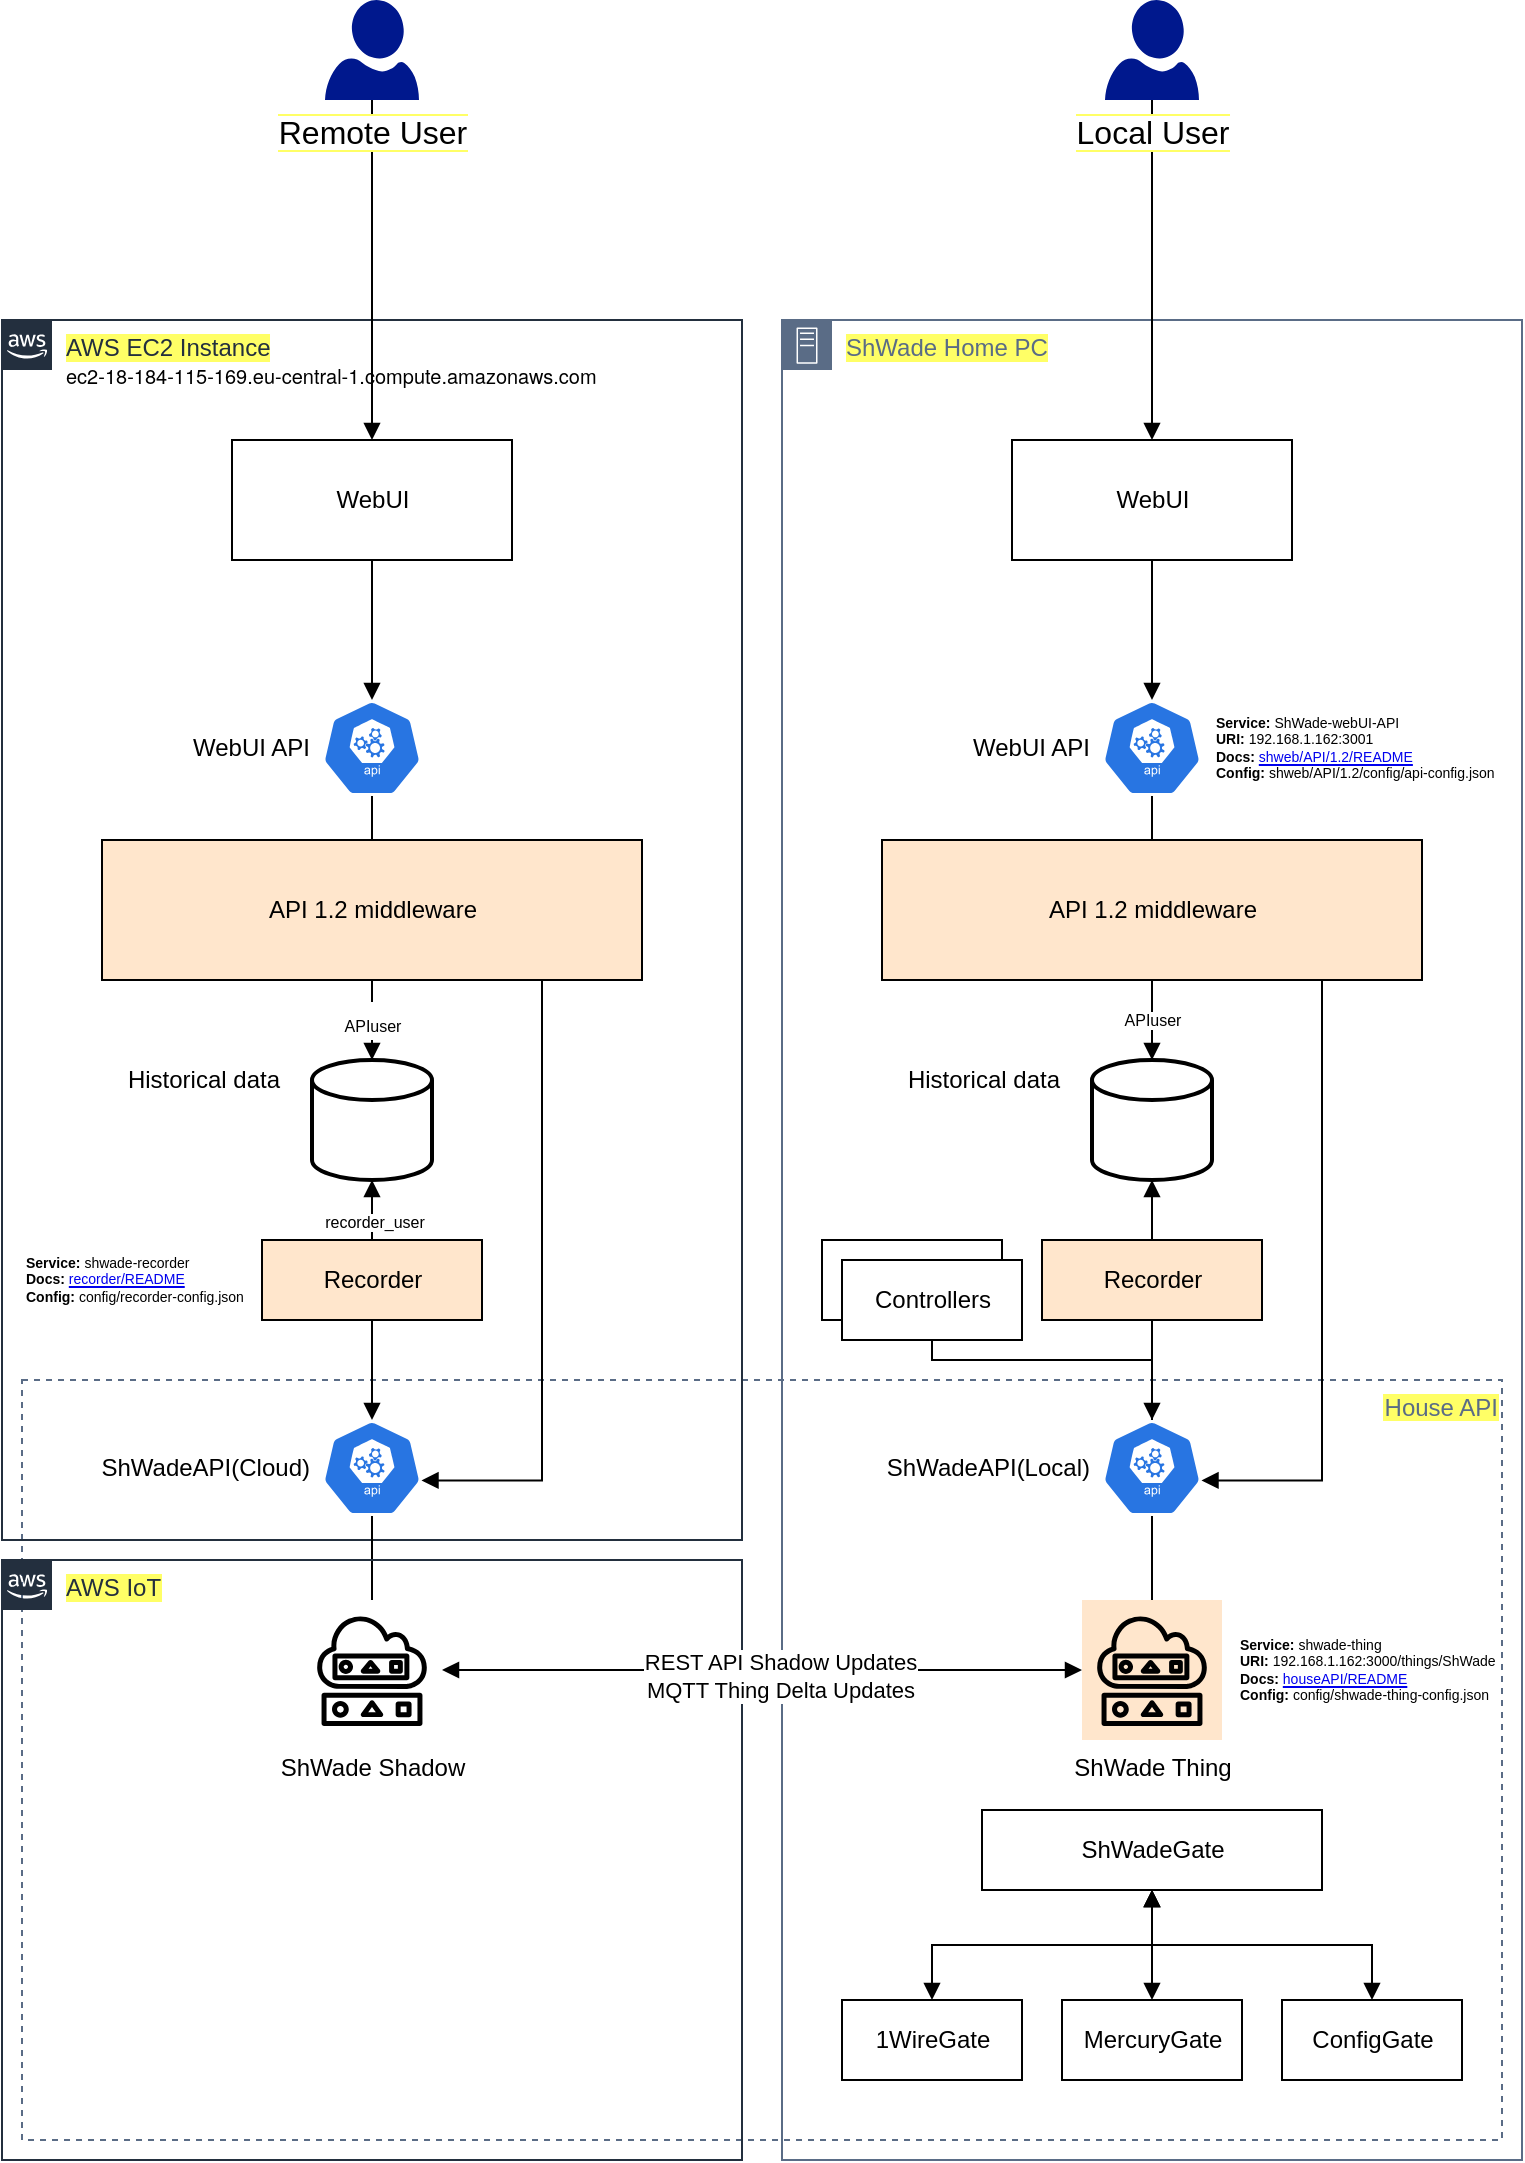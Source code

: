 <mxfile version="14.1.1" type="github">
  <diagram id="tRFMU8ikQU5egtYRDpaq" name="Page-2">
    <mxGraphModel dx="946" dy="617" grid="1" gridSize="10" guides="1" tooltips="1" connect="1" arrows="1" fold="1" page="1" pageScale="1" pageWidth="827" pageHeight="1169" math="0" shadow="0">
      <root>
        <mxCell id="mEVoEUZ3S1xTIFTmwvnm-0" />
        <mxCell id="mEVoEUZ3S1xTIFTmwvnm-1" parent="mEVoEUZ3S1xTIFTmwvnm-0" />
        <mxCell id="mEVoEUZ3S1xTIFTmwvnm-40" value="House API" style="fillColor=none;strokeColor=#5A6C86;dashed=1;verticalAlign=top;fontStyle=0;fontColor=#5A6C86;labelBackgroundColor=#FFFF66;align=right;" parent="mEVoEUZ3S1xTIFTmwvnm-1" vertex="1">
          <mxGeometry x="50" y="730" width="740" height="380" as="geometry" />
        </mxCell>
        <mxCell id="mEVoEUZ3S1xTIFTmwvnm-36" value="ShWade Home PC" style="points=[[0,0],[0.25,0],[0.5,0],[0.75,0],[1,0],[1,0.25],[1,0.5],[1,0.75],[1,1],[0.75,1],[0.5,1],[0.25,1],[0,1],[0,0.75],[0,0.5],[0,0.25]];outlineConnect=0;gradientColor=none;html=1;whiteSpace=wrap;fontSize=12;fontStyle=0;shape=mxgraph.aws4.group;grIcon=mxgraph.aws4.group_on_premise;strokeColor=#5A6C86;fillColor=none;verticalAlign=top;align=left;spacingLeft=30;fontColor=#5A6C86;dashed=0;labelBackgroundColor=#FFFF66;" parent="mEVoEUZ3S1xTIFTmwvnm-1" vertex="1">
          <mxGeometry x="430" y="200" width="370" height="920" as="geometry" />
        </mxCell>
        <mxCell id="mEVoEUZ3S1xTIFTmwvnm-33" value="AWS EC2 Instance" style="points=[[0,0],[0.25,0],[0.5,0],[0.75,0],[1,0],[1,0.25],[1,0.5],[1,0.75],[1,1],[0.75,1],[0.5,1],[0.25,1],[0,1],[0,0.75],[0,0.5],[0,0.25]];outlineConnect=0;gradientColor=none;html=1;whiteSpace=wrap;fontSize=12;fontStyle=0;shape=mxgraph.aws4.group;grIcon=mxgraph.aws4.group_aws_cloud_alt;strokeColor=#232F3E;fillColor=none;verticalAlign=top;align=left;spacingLeft=30;fontColor=#232F3E;dashed=0;labelBackgroundColor=#FFFF66;" parent="mEVoEUZ3S1xTIFTmwvnm-1" vertex="1">
          <mxGeometry x="40" y="200" width="370" height="610" as="geometry" />
        </mxCell>
        <mxCell id="mEVoEUZ3S1xTIFTmwvnm-4" value="ShWade Shadow" style="outlineConnect=0;dashed=0;verticalLabelPosition=bottom;verticalAlign=top;align=center;html=1;fontSize=12;fontStyle=0;aspect=fixed;shape=mxgraph.aws4.resourceIcon;resIcon=mxgraph.aws4.shadow;" parent="mEVoEUZ3S1xTIFTmwvnm-1" vertex="1">
          <mxGeometry x="190" y="840" width="70" height="70" as="geometry" />
        </mxCell>
        <mxCell id="mEVoEUZ3S1xTIFTmwvnm-7" value="ShWade Thing" style="outlineConnect=0;dashed=0;verticalLabelPosition=bottom;verticalAlign=top;align=center;html=1;fontSize=12;fontStyle=0;aspect=fixed;shape=mxgraph.aws4.resourceIcon;resIcon=mxgraph.aws4.shadow;fillColor=#ffe6cc;" parent="mEVoEUZ3S1xTIFTmwvnm-1" vertex="1">
          <mxGeometry x="580" y="840" width="70" height="70" as="geometry" />
        </mxCell>
        <mxCell id="mEVoEUZ3S1xTIFTmwvnm-13" value="" style="edgeStyle=orthogonalEdgeStyle;rounded=0;orthogonalLoop=1;jettySize=auto;html=1;startArrow=none;startFill=0;endArrow=none;endFill=0;" parent="mEVoEUZ3S1xTIFTmwvnm-1" source="mEVoEUZ3S1xTIFTmwvnm-12" target="mEVoEUZ3S1xTIFTmwvnm-4" edge="1">
          <mxGeometry relative="1" as="geometry" />
        </mxCell>
        <mxCell id="mEVoEUZ3S1xTIFTmwvnm-12" value="" style="html=1;dashed=0;whitespace=wrap;fillColor=#2875E2;strokeColor=#ffffff;points=[[0.005,0.63,0],[0.1,0.2,0],[0.9,0.2,0],[0.5,0,0],[0.995,0.63,0],[0.72,0.99,0],[0.5,1,0],[0.28,0.99,0]];shape=mxgraph.kubernetes.icon;prIcon=api;align=right;" parent="mEVoEUZ3S1xTIFTmwvnm-1" vertex="1">
          <mxGeometry x="200" y="750" width="50" height="48" as="geometry" />
        </mxCell>
        <mxCell id="mEVoEUZ3S1xTIFTmwvnm-15" value="" style="edgeStyle=orthogonalEdgeStyle;rounded=0;orthogonalLoop=1;jettySize=auto;html=1;startArrow=none;startFill=0;endArrow=none;endFill=0;" parent="mEVoEUZ3S1xTIFTmwvnm-1" source="mEVoEUZ3S1xTIFTmwvnm-14" target="mEVoEUZ3S1xTIFTmwvnm-7" edge="1">
          <mxGeometry relative="1" as="geometry" />
        </mxCell>
        <mxCell id="mEVoEUZ3S1xTIFTmwvnm-14" value="" style="html=1;dashed=0;whitespace=wrap;fillColor=#2875E2;strokeColor=#ffffff;points=[[0.005,0.63,0],[0.1,0.2,0],[0.9,0.2,0],[0.5,0,0],[0.995,0.63,0],[0.72,0.99,0],[0.5,1,0],[0.28,0.99,0]];shape=mxgraph.kubernetes.icon;prIcon=api" parent="mEVoEUZ3S1xTIFTmwvnm-1" vertex="1">
          <mxGeometry x="590" y="750" width="50" height="48" as="geometry" />
        </mxCell>
        <mxCell id="mEVoEUZ3S1xTIFTmwvnm-17" value="ShWadeAPI(Cloud)" style="text;html=1;align=right;verticalAlign=middle;resizable=0;points=[];autosize=1;" parent="mEVoEUZ3S1xTIFTmwvnm-1" vertex="1">
          <mxGeometry x="75" y="764" width="120" height="20" as="geometry" />
        </mxCell>
        <mxCell id="mEVoEUZ3S1xTIFTmwvnm-18" value="ShWadeAPI(Local)" style="text;html=1;align=right;verticalAlign=middle;resizable=0;points=[];autosize=1;" parent="mEVoEUZ3S1xTIFTmwvnm-1" vertex="1">
          <mxGeometry x="465" y="764" width="120" height="20" as="geometry" />
        </mxCell>
        <mxCell id="mEVoEUZ3S1xTIFTmwvnm-24" value="" style="edgeStyle=orthogonalEdgeStyle;rounded=0;orthogonalLoop=1;jettySize=auto;html=1;startArrow=block;startFill=1;endArrow=block;endFill=1;" parent="mEVoEUZ3S1xTIFTmwvnm-1" source="mEVoEUZ3S1xTIFTmwvnm-19" target="mEVoEUZ3S1xTIFTmwvnm-23" edge="1">
          <mxGeometry relative="1" as="geometry" />
        </mxCell>
        <mxCell id="mEVoEUZ3S1xTIFTmwvnm-19" value="ShWadeGate" style="html=1;align=center;" parent="mEVoEUZ3S1xTIFTmwvnm-1" vertex="1">
          <mxGeometry x="530" y="945" width="170" height="40" as="geometry" />
        </mxCell>
        <mxCell id="mEVoEUZ3S1xTIFTmwvnm-23" value="1WireGate" style="html=1;align=center;" parent="mEVoEUZ3S1xTIFTmwvnm-1" vertex="1">
          <mxGeometry x="460" y="1040" width="90" height="40" as="geometry" />
        </mxCell>
        <mxCell id="mEVoEUZ3S1xTIFTmwvnm-29" value="" style="edgeStyle=orthogonalEdgeStyle;rounded=0;orthogonalLoop=1;jettySize=auto;html=1;startArrow=block;startFill=1;endArrow=block;endFill=1;" parent="mEVoEUZ3S1xTIFTmwvnm-1" source="mEVoEUZ3S1xTIFTmwvnm-25" target="mEVoEUZ3S1xTIFTmwvnm-19" edge="1">
          <mxGeometry relative="1" as="geometry" />
        </mxCell>
        <mxCell id="mEVoEUZ3S1xTIFTmwvnm-25" value="MercuryGate" style="html=1;align=center;" parent="mEVoEUZ3S1xTIFTmwvnm-1" vertex="1">
          <mxGeometry x="570" y="1040" width="90" height="40" as="geometry" />
        </mxCell>
        <mxCell id="mEVoEUZ3S1xTIFTmwvnm-31" style="edgeStyle=orthogonalEdgeStyle;rounded=0;orthogonalLoop=1;jettySize=auto;html=1;startArrow=block;startFill=1;endArrow=block;endFill=1;" parent="mEVoEUZ3S1xTIFTmwvnm-1" source="mEVoEUZ3S1xTIFTmwvnm-27" target="mEVoEUZ3S1xTIFTmwvnm-19" edge="1">
          <mxGeometry relative="1" as="geometry" />
        </mxCell>
        <mxCell id="mEVoEUZ3S1xTIFTmwvnm-27" value="ConfigGate" style="html=1;align=center;" parent="mEVoEUZ3S1xTIFTmwvnm-1" vertex="1">
          <mxGeometry x="680" y="1040" width="90" height="40" as="geometry" />
        </mxCell>
        <mxCell id="mEVoEUZ3S1xTIFTmwvnm-46" value="" style="edgeStyle=orthogonalEdgeStyle;rounded=0;orthogonalLoop=1;jettySize=auto;html=1;startArrow=none;startFill=0;endArrow=block;endFill=1;fontSize=16;entryX=0.5;entryY=0;entryDx=0;entryDy=0;entryPerimeter=0;" parent="mEVoEUZ3S1xTIFTmwvnm-1" source="mEVoEUZ3S1xTIFTmwvnm-41" target="mEVoEUZ3S1xTIFTmwvnm-14" edge="1">
          <mxGeometry relative="1" as="geometry" />
        </mxCell>
        <mxCell id="mEVoEUZ3S1xTIFTmwvnm-41" value="Recorder" style="html=1;align=center;fillColor=#ffe6cc;" parent="mEVoEUZ3S1xTIFTmwvnm-1" vertex="1">
          <mxGeometry x="560" y="660" width="110" height="40" as="geometry" />
        </mxCell>
        <mxCell id="mEVoEUZ3S1xTIFTmwvnm-45" value="" style="shape=image;html=1;verticalAlign=top;verticalLabelPosition=bottom;labelBackgroundColor=#ffffff;imageAspect=0;aspect=fixed;image=https://cdn2.iconfinder.com/data/icons/woothemes/PNG/arrow_cycle.png;fontSize=16;align=right;" parent="mEVoEUZ3S1xTIFTmwvnm-1" vertex="1">
          <mxGeometry x="563" y="662" width="18" height="18" as="geometry" />
        </mxCell>
        <mxCell id="mEVoEUZ3S1xTIFTmwvnm-48" style="edgeStyle=orthogonalEdgeStyle;rounded=0;orthogonalLoop=1;jettySize=auto;html=1;entryX=0.5;entryY=0;entryDx=0;entryDy=0;startArrow=block;startFill=1;endArrow=none;endFill=0;fontSize=16;" parent="mEVoEUZ3S1xTIFTmwvnm-1" source="mEVoEUZ3S1xTIFTmwvnm-47" target="mEVoEUZ3S1xTIFTmwvnm-41" edge="1">
          <mxGeometry relative="1" as="geometry" />
        </mxCell>
        <mxCell id="mEVoEUZ3S1xTIFTmwvnm-47" value="" style="strokeWidth=2;html=1;shape=mxgraph.flowchart.database;whiteSpace=wrap;labelBackgroundColor=#FFFF66;fontSize=16;align=right;" parent="mEVoEUZ3S1xTIFTmwvnm-1" vertex="1">
          <mxGeometry x="585" y="570" width="60" height="60" as="geometry" />
        </mxCell>
        <mxCell id="mEVoEUZ3S1xTIFTmwvnm-49" value="Controllers" style="html=1;align=center;" parent="mEVoEUZ3S1xTIFTmwvnm-1" vertex="1">
          <mxGeometry x="450" y="660" width="90" height="40" as="geometry" />
        </mxCell>
        <mxCell id="mEVoEUZ3S1xTIFTmwvnm-61" style="edgeStyle=orthogonalEdgeStyle;rounded=0;orthogonalLoop=1;jettySize=auto;html=1;exitX=0.5;exitY=1;exitDx=0;exitDy=0;entryX=0.5;entryY=0;entryDx=0;entryDy=0;entryPerimeter=0;startArrow=none;startFill=0;endArrow=none;endFill=0;fontSize=16;" parent="mEVoEUZ3S1xTIFTmwvnm-1" source="mEVoEUZ3S1xTIFTmwvnm-50" target="mEVoEUZ3S1xTIFTmwvnm-14" edge="1">
          <mxGeometry relative="1" as="geometry">
            <Array as="points">
              <mxPoint x="505" y="720" />
              <mxPoint x="615" y="720" />
            </Array>
          </mxGeometry>
        </mxCell>
        <mxCell id="mEVoEUZ3S1xTIFTmwvnm-50" value="Controllers" style="html=1;align=center;" parent="mEVoEUZ3S1xTIFTmwvnm-1" vertex="1">
          <mxGeometry x="460" y="670" width="90" height="40" as="geometry" />
        </mxCell>
        <mxCell id="mEVoEUZ3S1xTIFTmwvnm-58" style="edgeStyle=orthogonalEdgeStyle;rounded=0;orthogonalLoop=1;jettySize=auto;html=1;exitX=0.5;exitY=1;exitDx=0;exitDy=0;exitPerimeter=0;entryX=0.5;entryY=0;entryDx=0;entryDy=0;startArrow=none;startFill=0;endArrow=none;endFill=0;fontSize=16;" parent="mEVoEUZ3S1xTIFTmwvnm-1" source="mEVoEUZ3S1xTIFTmwvnm-53" target="mEVoEUZ3S1xTIFTmwvnm-55" edge="1">
          <mxGeometry relative="1" as="geometry" />
        </mxCell>
        <mxCell id="mEVoEUZ3S1xTIFTmwvnm-53" value="" style="html=1;dashed=0;whitespace=wrap;fillColor=#2875E2;strokeColor=#ffffff;points=[[0.005,0.63,0],[0.1,0.2,0],[0.9,0.2,0],[0.5,0,0],[0.995,0.63,0],[0.72,0.99,0],[0.5,1,0],[0.28,0.99,0]];shape=mxgraph.kubernetes.icon;prIcon=api;align=right;" parent="mEVoEUZ3S1xTIFTmwvnm-1" vertex="1">
          <mxGeometry x="590" y="390" width="50" height="48" as="geometry" />
        </mxCell>
        <mxCell id="mEVoEUZ3S1xTIFTmwvnm-54" value="WebUI API" style="text;html=1;align=right;verticalAlign=middle;resizable=0;points=[];autosize=1;" parent="mEVoEUZ3S1xTIFTmwvnm-1" vertex="1">
          <mxGeometry x="515" y="404" width="70" height="20" as="geometry" />
        </mxCell>
        <mxCell id="mEVoEUZ3S1xTIFTmwvnm-56" style="edgeStyle=orthogonalEdgeStyle;rounded=0;orthogonalLoop=1;jettySize=auto;html=1;exitX=0.5;exitY=1;exitDx=0;exitDy=0;startArrow=none;startFill=0;endArrow=block;endFill=1;fontSize=16;" parent="mEVoEUZ3S1xTIFTmwvnm-1" source="mEVoEUZ3S1xTIFTmwvnm-55" target="mEVoEUZ3S1xTIFTmwvnm-47" edge="1">
          <mxGeometry relative="1" as="geometry" />
        </mxCell>
        <mxCell id="qBeVhZSmWdmqCQgk20M2-5" value="APIuser" style="edgeLabel;html=1;align=center;verticalAlign=middle;resizable=0;points=[];fontSize=8;" vertex="1" connectable="0" parent="mEVoEUZ3S1xTIFTmwvnm-56">
          <mxGeometry relative="1" as="geometry">
            <mxPoint as="offset" />
          </mxGeometry>
        </mxCell>
        <mxCell id="mEVoEUZ3S1xTIFTmwvnm-86" style="edgeStyle=orthogonalEdgeStyle;rounded=0;orthogonalLoop=1;jettySize=auto;html=1;entryX=0.995;entryY=0.63;entryDx=0;entryDy=0;entryPerimeter=0;startArrow=none;startFill=0;endArrow=block;endFill=1;fontSize=16;" parent="mEVoEUZ3S1xTIFTmwvnm-1" source="mEVoEUZ3S1xTIFTmwvnm-55" target="mEVoEUZ3S1xTIFTmwvnm-14" edge="1">
          <mxGeometry relative="1" as="geometry">
            <Array as="points">
              <mxPoint x="700" y="780" />
            </Array>
          </mxGeometry>
        </mxCell>
        <mxCell id="mEVoEUZ3S1xTIFTmwvnm-55" value="API 1.2 middleware" style="html=1;align=center;fillColor=#FFE6CC;" parent="mEVoEUZ3S1xTIFTmwvnm-1" vertex="1">
          <mxGeometry x="480" y="460" width="270" height="70" as="geometry" />
        </mxCell>
        <mxCell id="mEVoEUZ3S1xTIFTmwvnm-64" style="edgeStyle=orthogonalEdgeStyle;rounded=0;orthogonalLoop=1;jettySize=auto;html=1;entryX=0.5;entryY=0;entryDx=0;entryDy=0;entryPerimeter=0;startArrow=none;startFill=0;endArrow=block;endFill=1;fontSize=16;" parent="mEVoEUZ3S1xTIFTmwvnm-1" source="mEVoEUZ3S1xTIFTmwvnm-63" target="mEVoEUZ3S1xTIFTmwvnm-53" edge="1">
          <mxGeometry relative="1" as="geometry" />
        </mxCell>
        <mxCell id="mEVoEUZ3S1xTIFTmwvnm-63" value="WebUI" style="html=1;align=center;" parent="mEVoEUZ3S1xTIFTmwvnm-1" vertex="1">
          <mxGeometry x="545" y="260" width="140" height="60" as="geometry" />
        </mxCell>
        <mxCell id="mEVoEUZ3S1xTIFTmwvnm-85" style="edgeStyle=orthogonalEdgeStyle;rounded=0;orthogonalLoop=1;jettySize=auto;html=1;entryX=0.5;entryY=0;entryDx=0;entryDy=0;startArrow=none;startFill=0;endArrow=block;endFill=1;fontSize=16;" parent="mEVoEUZ3S1xTIFTmwvnm-1" source="mEVoEUZ3S1xTIFTmwvnm-66" target="mEVoEUZ3S1xTIFTmwvnm-63" edge="1">
          <mxGeometry relative="1" as="geometry" />
        </mxCell>
        <mxCell id="mEVoEUZ3S1xTIFTmwvnm-66" value="&lt;span style=&quot;background-color: rgb(255 , 255 , 255)&quot;&gt;Local User&lt;/span&gt;" style="aspect=fixed;pointerEvents=1;shadow=0;dashed=0;html=1;strokeColor=none;labelPosition=center;verticalLabelPosition=bottom;verticalAlign=top;align=center;fillColor=#00188D;shape=mxgraph.azure.user;labelBackgroundColor=#FFFF66;fontSize=16;" parent="mEVoEUZ3S1xTIFTmwvnm-1" vertex="1">
          <mxGeometry x="591.5" y="40" width="47" height="50" as="geometry" />
        </mxCell>
        <mxCell id="mEVoEUZ3S1xTIFTmwvnm-84" style="edgeStyle=orthogonalEdgeStyle;rounded=0;orthogonalLoop=1;jettySize=auto;html=1;entryX=0.5;entryY=0;entryDx=0;entryDy=0;startArrow=none;startFill=0;endArrow=block;endFill=1;fontSize=16;" parent="mEVoEUZ3S1xTIFTmwvnm-1" source="mEVoEUZ3S1xTIFTmwvnm-67" target="mEVoEUZ3S1xTIFTmwvnm-82" edge="1">
          <mxGeometry relative="1" as="geometry" />
        </mxCell>
        <mxCell id="mEVoEUZ3S1xTIFTmwvnm-67" value="&lt;span style=&quot;background-color: rgb(255 , 255 , 255)&quot;&gt;Remote User&lt;/span&gt;" style="aspect=fixed;pointerEvents=1;shadow=0;dashed=0;html=1;strokeColor=none;labelPosition=center;verticalLabelPosition=bottom;verticalAlign=top;align=center;fillColor=#00188D;shape=mxgraph.azure.user;labelBackgroundColor=#FFFF66;fontSize=16;" parent="mEVoEUZ3S1xTIFTmwvnm-1" vertex="1">
          <mxGeometry x="201.5" y="40" width="47" height="50" as="geometry" />
        </mxCell>
        <mxCell id="mEVoEUZ3S1xTIFTmwvnm-69" value="Historical data" style="text;html=1;align=right;verticalAlign=middle;resizable=0;points=[];autosize=1;" parent="mEVoEUZ3S1xTIFTmwvnm-1" vertex="1">
          <mxGeometry x="480" y="570" width="90" height="20" as="geometry" />
        </mxCell>
        <mxCell id="mEVoEUZ3S1xTIFTmwvnm-70" value="" style="edgeStyle=orthogonalEdgeStyle;rounded=0;orthogonalLoop=1;jettySize=auto;html=1;startArrow=none;startFill=0;endArrow=block;endFill=1;fontSize=16;" parent="mEVoEUZ3S1xTIFTmwvnm-1" source="mEVoEUZ3S1xTIFTmwvnm-71" edge="1">
          <mxGeometry relative="1" as="geometry">
            <mxPoint x="225" y="750" as="targetPoint" />
          </mxGeometry>
        </mxCell>
        <mxCell id="mEVoEUZ3S1xTIFTmwvnm-71" value="Recorder" style="html=1;align=center;fillColor=#FFE6CC;" parent="mEVoEUZ3S1xTIFTmwvnm-1" vertex="1">
          <mxGeometry x="170" y="660" width="110" height="40" as="geometry" />
        </mxCell>
        <mxCell id="mEVoEUZ3S1xTIFTmwvnm-72" value="" style="shape=image;html=1;verticalAlign=top;verticalLabelPosition=bottom;labelBackgroundColor=#ffffff;imageAspect=0;aspect=fixed;image=https://cdn2.iconfinder.com/data/icons/woothemes/PNG/arrow_cycle.png;fontSize=16;align=right;" parent="mEVoEUZ3S1xTIFTmwvnm-1" vertex="1">
          <mxGeometry x="173" y="662" width="18" height="18" as="geometry" />
        </mxCell>
        <mxCell id="mEVoEUZ3S1xTIFTmwvnm-73" style="edgeStyle=orthogonalEdgeStyle;rounded=0;orthogonalLoop=1;jettySize=auto;html=1;entryX=0.5;entryY=0;entryDx=0;entryDy=0;startArrow=block;startFill=1;endArrow=none;endFill=0;fontSize=16;" parent="mEVoEUZ3S1xTIFTmwvnm-1" source="mEVoEUZ3S1xTIFTmwvnm-74" target="mEVoEUZ3S1xTIFTmwvnm-71" edge="1">
          <mxGeometry relative="1" as="geometry" />
        </mxCell>
        <mxCell id="qBeVhZSmWdmqCQgk20M2-0" value="recorder_user" style="edgeLabel;html=1;align=center;verticalAlign=middle;resizable=0;points=[];fontSize=8;" vertex="1" connectable="0" parent="mEVoEUZ3S1xTIFTmwvnm-73">
          <mxGeometry x="0.622" y="1" relative="1" as="geometry">
            <mxPoint as="offset" />
          </mxGeometry>
        </mxCell>
        <mxCell id="mEVoEUZ3S1xTIFTmwvnm-74" value="" style="strokeWidth=2;html=1;shape=mxgraph.flowchart.database;whiteSpace=wrap;labelBackgroundColor=#FFFF66;fontSize=16;align=right;" parent="mEVoEUZ3S1xTIFTmwvnm-1" vertex="1">
          <mxGeometry x="195" y="570" width="60" height="60" as="geometry" />
        </mxCell>
        <mxCell id="mEVoEUZ3S1xTIFTmwvnm-75" style="edgeStyle=orthogonalEdgeStyle;rounded=0;orthogonalLoop=1;jettySize=auto;html=1;exitX=0.5;exitY=1;exitDx=0;exitDy=0;exitPerimeter=0;entryX=0.5;entryY=0;entryDx=0;entryDy=0;startArrow=none;startFill=0;endArrow=none;endFill=0;fontSize=16;" parent="mEVoEUZ3S1xTIFTmwvnm-1" source="mEVoEUZ3S1xTIFTmwvnm-76" target="mEVoEUZ3S1xTIFTmwvnm-80" edge="1">
          <mxGeometry relative="1" as="geometry" />
        </mxCell>
        <mxCell id="mEVoEUZ3S1xTIFTmwvnm-76" value="" style="html=1;dashed=0;whitespace=wrap;fillColor=#2875E2;strokeColor=#ffffff;points=[[0.005,0.63,0],[0.1,0.2,0],[0.9,0.2,0],[0.5,0,0],[0.995,0.63,0],[0.72,0.99,0],[0.5,1,0],[0.28,0.99,0]];shape=mxgraph.kubernetes.icon;prIcon=api;align=right;" parent="mEVoEUZ3S1xTIFTmwvnm-1" vertex="1">
          <mxGeometry x="200" y="390" width="50" height="48" as="geometry" />
        </mxCell>
        <mxCell id="mEVoEUZ3S1xTIFTmwvnm-77" value="WebUI API" style="text;html=1;align=right;verticalAlign=middle;resizable=0;points=[];autosize=1;" parent="mEVoEUZ3S1xTIFTmwvnm-1" vertex="1">
          <mxGeometry x="125" y="404" width="70" height="20" as="geometry" />
        </mxCell>
        <mxCell id="mEVoEUZ3S1xTIFTmwvnm-78" value="&lt;font style=&quot;font-size: 8px&quot;&gt;APIuser&lt;/font&gt;" style="edgeStyle=orthogonalEdgeStyle;rounded=0;orthogonalLoop=1;jettySize=auto;html=1;exitX=0.5;exitY=1;exitDx=0;exitDy=0;startArrow=none;startFill=0;endArrow=block;endFill=1;fontSize=16;" parent="mEVoEUZ3S1xTIFTmwvnm-1" source="mEVoEUZ3S1xTIFTmwvnm-80" target="mEVoEUZ3S1xTIFTmwvnm-74" edge="1">
          <mxGeometry relative="1" as="geometry" />
        </mxCell>
        <mxCell id="mEVoEUZ3S1xTIFTmwvnm-87" style="edgeStyle=orthogonalEdgeStyle;rounded=0;orthogonalLoop=1;jettySize=auto;html=1;entryX=0.995;entryY=0.63;entryDx=0;entryDy=0;entryPerimeter=0;startArrow=none;startFill=0;endArrow=block;endFill=1;fontSize=16;" parent="mEVoEUZ3S1xTIFTmwvnm-1" source="mEVoEUZ3S1xTIFTmwvnm-80" target="mEVoEUZ3S1xTIFTmwvnm-12" edge="1">
          <mxGeometry relative="1" as="geometry">
            <Array as="points">
              <mxPoint x="310" y="780" />
            </Array>
          </mxGeometry>
        </mxCell>
        <mxCell id="mEVoEUZ3S1xTIFTmwvnm-80" value="API 1.2 middleware" style="html=1;align=center;fillColor=#FFE6CC;" parent="mEVoEUZ3S1xTIFTmwvnm-1" vertex="1">
          <mxGeometry x="90" y="460" width="270" height="70" as="geometry" />
        </mxCell>
        <mxCell id="mEVoEUZ3S1xTIFTmwvnm-81" style="edgeStyle=orthogonalEdgeStyle;rounded=0;orthogonalLoop=1;jettySize=auto;html=1;entryX=0.5;entryY=0;entryDx=0;entryDy=0;entryPerimeter=0;startArrow=none;startFill=0;endArrow=block;endFill=1;fontSize=16;" parent="mEVoEUZ3S1xTIFTmwvnm-1" source="mEVoEUZ3S1xTIFTmwvnm-82" target="mEVoEUZ3S1xTIFTmwvnm-76" edge="1">
          <mxGeometry relative="1" as="geometry" />
        </mxCell>
        <mxCell id="mEVoEUZ3S1xTIFTmwvnm-82" value="WebUI" style="html=1;align=center;" parent="mEVoEUZ3S1xTIFTmwvnm-1" vertex="1">
          <mxGeometry x="155" y="260" width="140" height="60" as="geometry" />
        </mxCell>
        <mxCell id="mEVoEUZ3S1xTIFTmwvnm-83" value="Historical data" style="text;html=1;align=right;verticalAlign=middle;resizable=0;points=[];autosize=1;" parent="mEVoEUZ3S1xTIFTmwvnm-1" vertex="1">
          <mxGeometry x="90" y="570" width="90" height="20" as="geometry" />
        </mxCell>
        <mxCell id="F7xtwPMyAh1mgOi8PhVG-0" value="&lt;div style=&quot;font-size: 7px&quot;&gt;&lt;font style=&quot;font-size: 7px&quot;&gt;&lt;b&gt;Service:&lt;/b&gt;&amp;nbsp;shwade-thing&lt;/font&gt;&lt;/div&gt;&lt;div style=&quot;font-size: 7px&quot;&gt;&lt;font style=&quot;font-size: 7px&quot;&gt;&lt;b&gt;URI:&lt;/b&gt; 192.168.1.162:3000/things/ShWade&lt;/font&gt;&lt;/div&gt;&lt;font style=&quot;font-size: 7px&quot;&gt;&lt;div&gt;&lt;b&gt;Docs:&lt;/b&gt;&amp;nbsp;&lt;a href=&quot;https://github.com/Shden/Shden/blob/aws-iot/houseAPI/README&quot;&gt;houseAPI/README&lt;/a&gt;&lt;/div&gt;&lt;div&gt;&lt;b&gt;Config:&lt;/b&gt;&amp;nbsp;config/shwade-thing-config.json&lt;/div&gt;&lt;/font&gt;" style="text;html=1;resizable=0;autosize=1;align=left;verticalAlign=middle;points=[];fillColor=none;strokeColor=none;rounded=0;fontSize=8;" parent="mEVoEUZ3S1xTIFTmwvnm-1" vertex="1">
          <mxGeometry x="657" y="850" width="140" height="50" as="geometry" />
        </mxCell>
        <mxCell id="F7xtwPMyAh1mgOi8PhVG-4" value="&lt;div style=&quot;font-size: 7px&quot;&gt;&lt;font style=&quot;font-size: 7px&quot;&gt;&lt;b&gt;Service: &lt;/b&gt;ShWade-webUI-API&amp;nbsp;&lt;/font&gt;&lt;/div&gt;&lt;div style=&quot;font-size: 7px&quot;&gt;&lt;font style=&quot;font-size: 7px&quot;&gt;&lt;b&gt;URI:&lt;/b&gt;&amp;nbsp;192.168.1.162:3001&lt;/font&gt;&lt;/div&gt;&lt;font style=&quot;font-size: 7px&quot;&gt;&lt;div&gt;&lt;b&gt;Docs:&lt;/b&gt;&amp;nbsp;&lt;a href=&quot;https://github.com/Shden/Shden/blob/aws-iot/shweb/API/1.2/README&quot;&gt;shweb/API/1.2/README&lt;/a&gt;&lt;/div&gt;&lt;div&gt;&lt;b&gt;Config:&lt;/b&gt;&amp;nbsp;shweb/API/1.2/config/api-config.json&lt;/div&gt;&lt;/font&gt;" style="text;html=1;resizable=0;autosize=1;align=left;verticalAlign=middle;points=[];fillColor=none;strokeColor=none;rounded=0;fontSize=8;" parent="mEVoEUZ3S1xTIFTmwvnm-1" vertex="1">
          <mxGeometry x="645" y="389" width="150" height="50" as="geometry" />
        </mxCell>
        <mxCell id="qBeVhZSmWdmqCQgk20M2-1" value="&lt;div style=&quot;font-size: 7px&quot;&gt;&lt;font style=&quot;font-size: 7px&quot;&gt;&lt;b&gt;Service:&lt;/b&gt;&amp;nbsp;shwade-recorder&lt;/font&gt;&lt;/div&gt;&lt;font style=&quot;font-size: 7px&quot;&gt;&lt;div&gt;&lt;b&gt;Docs:&lt;/b&gt;&amp;nbsp;&lt;a href=&quot;https://github.com/Shden/Shden/blob/aws-iot/recorder/README&quot;&gt;recorder/README&lt;/a&gt;&lt;/div&gt;&lt;div&gt;&lt;b&gt;Config:&amp;nbsp;&lt;/b&gt;config/recorder-config.json&lt;/div&gt;&lt;/font&gt;" style="text;html=1;resizable=0;autosize=1;align=left;verticalAlign=middle;points=[];fillColor=none;strokeColor=none;rounded=0;fontSize=8;" vertex="1" parent="mEVoEUZ3S1xTIFTmwvnm-1">
          <mxGeometry x="50" y="660" width="120" height="40" as="geometry" />
        </mxCell>
        <mxCell id="qBeVhZSmWdmqCQgk20M2-2" value="&lt;p style=&quot;margin: 0px ; font-stretch: normal ; line-height: normal ; font-family: &amp;#34;helvetica neue&amp;#34;&quot;&gt;&lt;font style=&quot;font-size: 10px&quot;&gt;ec2-18-184-115-169.eu-central-1.compute.amazonaws.com&lt;/font&gt;&lt;/p&gt;" style="text;html=1;resizable=0;autosize=1;align=left;verticalAlign=middle;points=[];fillColor=none;strokeColor=none;rounded=0;fontSize=8;" vertex="1" parent="mEVoEUZ3S1xTIFTmwvnm-1">
          <mxGeometry x="70" y="217" width="290" height="20" as="geometry" />
        </mxCell>
        <mxCell id="qBeVhZSmWdmqCQgk20M2-3" value="AWS IoT" style="points=[[0,0],[0.25,0],[0.5,0],[0.75,0],[1,0],[1,0.25],[1,0.5],[1,0.75],[1,1],[0.75,1],[0.5,1],[0.25,1],[0,1],[0,0.75],[0,0.5],[0,0.25]];outlineConnect=0;gradientColor=none;html=1;whiteSpace=wrap;fontSize=12;fontStyle=0;shape=mxgraph.aws4.group;grIcon=mxgraph.aws4.group_aws_cloud_alt;strokeColor=#232F3E;fillColor=none;verticalAlign=top;align=left;spacingLeft=30;fontColor=#232F3E;dashed=0;labelBackgroundColor=#FFFF66;" vertex="1" parent="mEVoEUZ3S1xTIFTmwvnm-1">
          <mxGeometry x="40" y="820" width="370" height="300" as="geometry" />
        </mxCell>
        <mxCell id="mEVoEUZ3S1xTIFTmwvnm-8" value="" style="edgeStyle=orthogonalEdgeStyle;rounded=0;orthogonalLoop=1;jettySize=auto;html=1;startArrow=block;startFill=1;endArrow=block;endFill=1;verticalAlign=bottom;" parent="mEVoEUZ3S1xTIFTmwvnm-1" source="mEVoEUZ3S1xTIFTmwvnm-4" target="mEVoEUZ3S1xTIFTmwvnm-7" edge="1">
          <mxGeometry relative="1" as="geometry" />
        </mxCell>
        <mxCell id="mEVoEUZ3S1xTIFTmwvnm-11" value="REST API Shadow Updates&lt;br&gt;MQTT Thing Delta Updates" style="edgeLabel;html=1;align=center;verticalAlign=middle;resizable=0;points=[];labelBackgroundColor=#FFFFFF;spacingTop=0;spacing=0;spacingLeft=0;" parent="mEVoEUZ3S1xTIFTmwvnm-8" vertex="1" connectable="0">
          <mxGeometry x="0.052" y="-3" relative="1" as="geometry">
            <mxPoint as="offset" />
          </mxGeometry>
        </mxCell>
      </root>
    </mxGraphModel>
  </diagram>
</mxfile>
